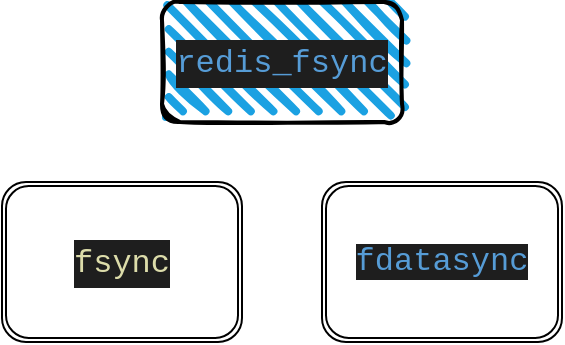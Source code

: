 <mxfile version="16.2.7" type="github">
  <diagram id="ImSOmxCMvv7rnsMXgmPj" name="Page-1">
    <mxGraphModel dx="701" dy="413" grid="1" gridSize="10" guides="1" tooltips="1" connect="1" arrows="1" fold="1" page="1" pageScale="1" pageWidth="827" pageHeight="1169" math="0" shadow="0">
      <root>
        <mxCell id="0" />
        <mxCell id="1" parent="0" />
        <mxCell id="CQM3jEH2Ese2hVnm-53J-1" value="&lt;div style=&quot;color: rgb(212 , 212 , 212) ; background-color: rgb(30 , 30 , 30) ; font-family: &amp;#34;menlo&amp;#34; , &amp;#34;monaco&amp;#34; , &amp;#34;courier new&amp;#34; , monospace ; font-size: 16px ; line-height: 24px&quot;&gt;&lt;div style=&quot;font-family: &amp;#34;menlo&amp;#34; , &amp;#34;monaco&amp;#34; , &amp;#34;courier new&amp;#34; , monospace ; line-height: 24px&quot;&gt;&lt;span style=&quot;color: #569cd6&quot;&gt;redis_fsync&lt;/span&gt;&lt;/div&gt;&lt;/div&gt;" style="rounded=1;whiteSpace=wrap;html=1;strokeWidth=2;fillWeight=4;hachureGap=8;hachureAngle=45;fillColor=#1ba1e2;sketch=1;" vertex="1" parent="1">
          <mxGeometry x="120" y="70" width="120" height="60" as="geometry" />
        </mxCell>
        <mxCell id="CQM3jEH2Ese2hVnm-53J-5" value="&lt;div style=&quot;color: rgb(212 , 212 , 212) ; background-color: rgb(30 , 30 , 30) ; font-family: &amp;#34;menlo&amp;#34; , &amp;#34;monaco&amp;#34; , &amp;#34;courier new&amp;#34; , monospace ; font-size: 16px ; line-height: 24px&quot;&gt;&lt;span style=&quot;color: #dcdcaa&quot;&gt;fsync&lt;/span&gt;&lt;/div&gt;" style="shape=ext;double=1;rounded=1;whiteSpace=wrap;html=1;" vertex="1" parent="1">
          <mxGeometry x="40" y="160" width="120" height="80" as="geometry" />
        </mxCell>
        <mxCell id="CQM3jEH2Ese2hVnm-53J-6" value="&lt;span style=&quot;color: rgb(86 , 156 , 214) ; font-family: &amp;#34;menlo&amp;#34; , &amp;#34;monaco&amp;#34; , &amp;#34;courier new&amp;#34; , monospace ; font-size: 16px ; background-color: rgb(30 , 30 , 30)&quot;&gt;fdatasync&lt;/span&gt;" style="shape=ext;double=1;rounded=1;whiteSpace=wrap;html=1;" vertex="1" parent="1">
          <mxGeometry x="200" y="160" width="120" height="80" as="geometry" />
        </mxCell>
      </root>
    </mxGraphModel>
  </diagram>
</mxfile>
